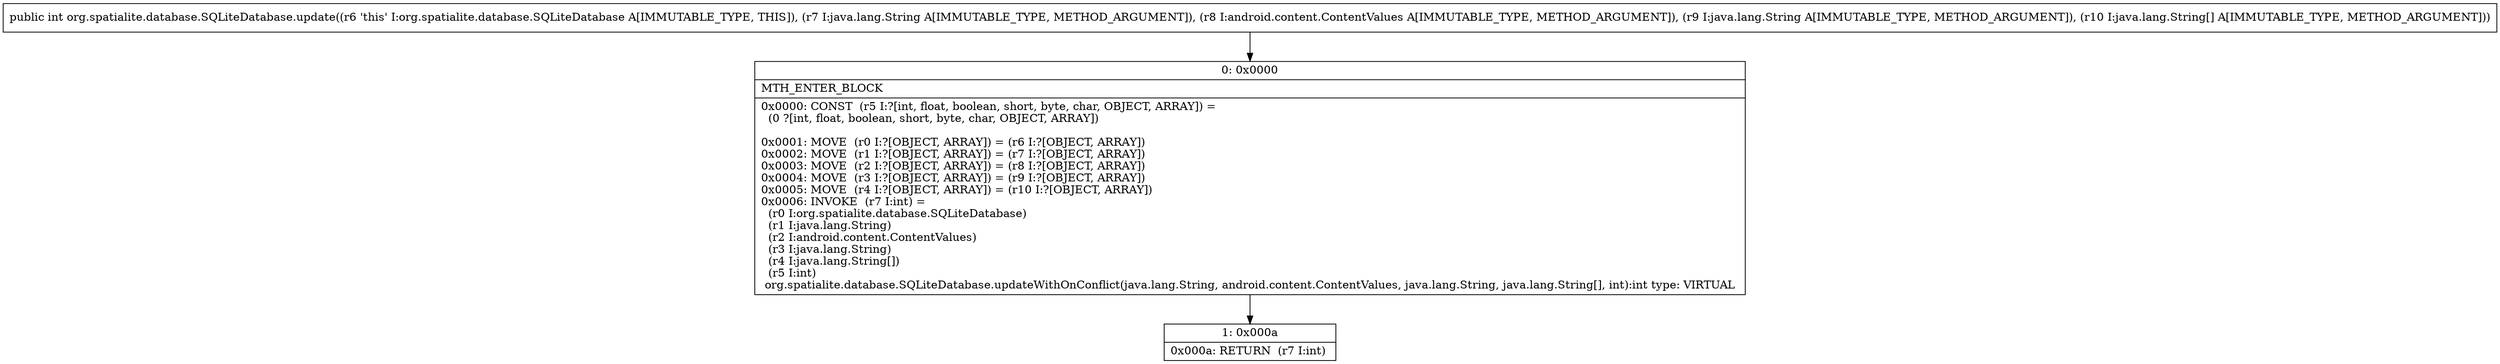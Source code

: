 digraph "CFG fororg.spatialite.database.SQLiteDatabase.update(Ljava\/lang\/String;Landroid\/content\/ContentValues;Ljava\/lang\/String;[Ljava\/lang\/String;)I" {
Node_0 [shape=record,label="{0\:\ 0x0000|MTH_ENTER_BLOCK\l|0x0000: CONST  (r5 I:?[int, float, boolean, short, byte, char, OBJECT, ARRAY]) = \l  (0 ?[int, float, boolean, short, byte, char, OBJECT, ARRAY])\l \l0x0001: MOVE  (r0 I:?[OBJECT, ARRAY]) = (r6 I:?[OBJECT, ARRAY]) \l0x0002: MOVE  (r1 I:?[OBJECT, ARRAY]) = (r7 I:?[OBJECT, ARRAY]) \l0x0003: MOVE  (r2 I:?[OBJECT, ARRAY]) = (r8 I:?[OBJECT, ARRAY]) \l0x0004: MOVE  (r3 I:?[OBJECT, ARRAY]) = (r9 I:?[OBJECT, ARRAY]) \l0x0005: MOVE  (r4 I:?[OBJECT, ARRAY]) = (r10 I:?[OBJECT, ARRAY]) \l0x0006: INVOKE  (r7 I:int) = \l  (r0 I:org.spatialite.database.SQLiteDatabase)\l  (r1 I:java.lang.String)\l  (r2 I:android.content.ContentValues)\l  (r3 I:java.lang.String)\l  (r4 I:java.lang.String[])\l  (r5 I:int)\l org.spatialite.database.SQLiteDatabase.updateWithOnConflict(java.lang.String, android.content.ContentValues, java.lang.String, java.lang.String[], int):int type: VIRTUAL \l}"];
Node_1 [shape=record,label="{1\:\ 0x000a|0x000a: RETURN  (r7 I:int) \l}"];
MethodNode[shape=record,label="{public int org.spatialite.database.SQLiteDatabase.update((r6 'this' I:org.spatialite.database.SQLiteDatabase A[IMMUTABLE_TYPE, THIS]), (r7 I:java.lang.String A[IMMUTABLE_TYPE, METHOD_ARGUMENT]), (r8 I:android.content.ContentValues A[IMMUTABLE_TYPE, METHOD_ARGUMENT]), (r9 I:java.lang.String A[IMMUTABLE_TYPE, METHOD_ARGUMENT]), (r10 I:java.lang.String[] A[IMMUTABLE_TYPE, METHOD_ARGUMENT])) }"];
MethodNode -> Node_0;
Node_0 -> Node_1;
}

